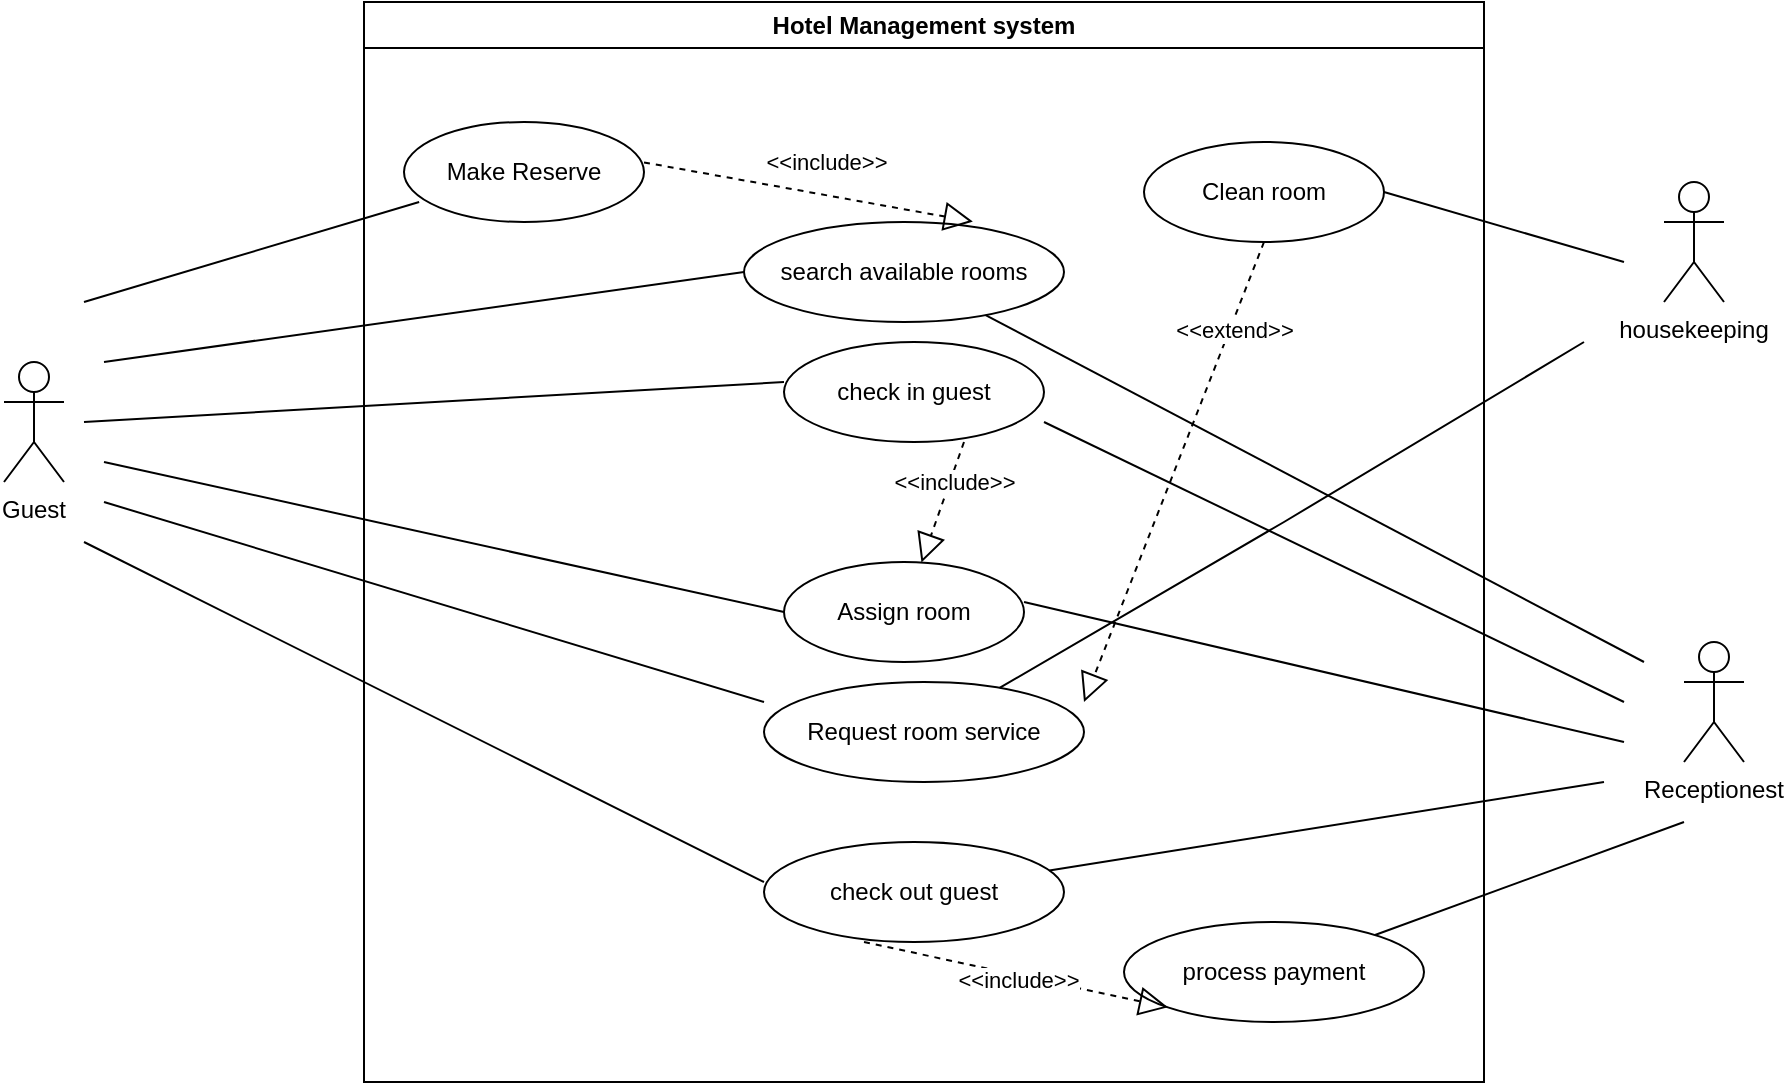 <mxfile version="26.2.2">
  <diagram name="Page-1" id="CNp61uJX14GoNxj4YRVg">
    <mxGraphModel dx="1044" dy="634" grid="1" gridSize="10" guides="1" tooltips="1" connect="1" arrows="1" fold="1" page="1" pageScale="1" pageWidth="1100" pageHeight="850" math="0" shadow="0">
      <root>
        <mxCell id="0" />
        <mxCell id="1" parent="0" />
        <mxCell id="5Kv6CdT8zGYww7tFs8e1-1" value="Hotel Management system" style="swimlane;whiteSpace=wrap;html=1;" parent="1" vertex="1">
          <mxGeometry x="200" y="40" width="560" height="540" as="geometry" />
        </mxCell>
        <mxCell id="5Kv6CdT8zGYww7tFs8e1-2" value="Make Reserve" style="ellipse;whiteSpace=wrap;html=1;" parent="5Kv6CdT8zGYww7tFs8e1-1" vertex="1">
          <mxGeometry x="20" y="60" width="120" height="50" as="geometry" />
        </mxCell>
        <mxCell id="5Kv6CdT8zGYww7tFs8e1-3" value="search available rooms" style="ellipse;whiteSpace=wrap;html=1;" parent="5Kv6CdT8zGYww7tFs8e1-1" vertex="1">
          <mxGeometry x="190" y="110" width="160" height="50" as="geometry" />
        </mxCell>
        <mxCell id="5Kv6CdT8zGYww7tFs8e1-4" value="check in guest" style="ellipse;whiteSpace=wrap;html=1;" parent="5Kv6CdT8zGYww7tFs8e1-1" vertex="1">
          <mxGeometry x="210" y="170" width="130" height="50" as="geometry" />
        </mxCell>
        <mxCell id="5Kv6CdT8zGYww7tFs8e1-5" value="Assign room" style="ellipse;whiteSpace=wrap;html=1;" parent="5Kv6CdT8zGYww7tFs8e1-1" vertex="1">
          <mxGeometry x="210" y="280" width="120" height="50" as="geometry" />
        </mxCell>
        <mxCell id="5Kv6CdT8zGYww7tFs8e1-6" value="Request room service" style="ellipse;whiteSpace=wrap;html=1;" parent="5Kv6CdT8zGYww7tFs8e1-1" vertex="1">
          <mxGeometry x="200" y="340" width="160" height="50" as="geometry" />
        </mxCell>
        <mxCell id="5Kv6CdT8zGYww7tFs8e1-7" value="check out guest" style="ellipse;whiteSpace=wrap;html=1;" parent="5Kv6CdT8zGYww7tFs8e1-1" vertex="1">
          <mxGeometry x="200" y="420" width="150" height="50" as="geometry" />
        </mxCell>
        <mxCell id="5Kv6CdT8zGYww7tFs8e1-8" value="process payment" style="ellipse;whiteSpace=wrap;html=1;" parent="5Kv6CdT8zGYww7tFs8e1-1" vertex="1">
          <mxGeometry x="380" y="460" width="150" height="50" as="geometry" />
        </mxCell>
        <mxCell id="5Kv6CdT8zGYww7tFs8e1-9" value="Clean room" style="ellipse;whiteSpace=wrap;html=1;" parent="5Kv6CdT8zGYww7tFs8e1-1" vertex="1">
          <mxGeometry x="390" y="70" width="120" height="50" as="geometry" />
        </mxCell>
        <mxCell id="5Kv6CdT8zGYww7tFs8e1-14" value="" style="endArrow=none;html=1;rounded=0;entryX=0;entryY=0.5;entryDx=0;entryDy=0;" parent="5Kv6CdT8zGYww7tFs8e1-1" target="5Kv6CdT8zGYww7tFs8e1-3" edge="1">
          <mxGeometry width="50" height="50" relative="1" as="geometry">
            <mxPoint x="-130" y="180" as="sourcePoint" />
            <mxPoint x="160" y="130" as="targetPoint" />
          </mxGeometry>
        </mxCell>
        <mxCell id="5Kv6CdT8zGYww7tFs8e1-15" value="" style="endArrow=none;html=1;rounded=0;" parent="5Kv6CdT8zGYww7tFs8e1-1" edge="1">
          <mxGeometry width="50" height="50" relative="1" as="geometry">
            <mxPoint x="-140" y="210" as="sourcePoint" />
            <mxPoint x="210" y="190" as="targetPoint" />
          </mxGeometry>
        </mxCell>
        <mxCell id="5Kv6CdT8zGYww7tFs8e1-16" value="" style="endArrow=none;html=1;rounded=0;entryX=0;entryY=0.5;entryDx=0;entryDy=0;" parent="5Kv6CdT8zGYww7tFs8e1-1" target="5Kv6CdT8zGYww7tFs8e1-5" edge="1">
          <mxGeometry width="50" height="50" relative="1" as="geometry">
            <mxPoint x="-130" y="230" as="sourcePoint" />
            <mxPoint x="210" y="270" as="targetPoint" />
          </mxGeometry>
        </mxCell>
        <mxCell id="5Kv6CdT8zGYww7tFs8e1-17" value="" style="endArrow=none;html=1;rounded=0;" parent="5Kv6CdT8zGYww7tFs8e1-1" edge="1">
          <mxGeometry width="50" height="50" relative="1" as="geometry">
            <mxPoint x="-130" y="250" as="sourcePoint" />
            <mxPoint x="200" y="350" as="targetPoint" />
          </mxGeometry>
        </mxCell>
        <mxCell id="5Kv6CdT8zGYww7tFs8e1-18" value="" style="endArrow=none;html=1;rounded=0;" parent="5Kv6CdT8zGYww7tFs8e1-1" edge="1">
          <mxGeometry width="50" height="50" relative="1" as="geometry">
            <mxPoint x="-140" y="270" as="sourcePoint" />
            <mxPoint x="200" y="440" as="targetPoint" />
          </mxGeometry>
        </mxCell>
        <mxCell id="5Kv6CdT8zGYww7tFs8e1-21" value="" style="endArrow=none;html=1;rounded=0;" parent="5Kv6CdT8zGYww7tFs8e1-1" source="5Kv6CdT8zGYww7tFs8e1-3" edge="1">
          <mxGeometry width="50" height="50" relative="1" as="geometry">
            <mxPoint x="540" y="440" as="sourcePoint" />
            <mxPoint x="640" y="330" as="targetPoint" />
          </mxGeometry>
        </mxCell>
        <mxCell id="5Kv6CdT8zGYww7tFs8e1-22" value="" style="endArrow=none;html=1;rounded=0;" parent="5Kv6CdT8zGYww7tFs8e1-1" edge="1">
          <mxGeometry width="50" height="50" relative="1" as="geometry">
            <mxPoint x="630" y="350" as="sourcePoint" />
            <mxPoint x="340" y="210" as="targetPoint" />
          </mxGeometry>
        </mxCell>
        <mxCell id="5Kv6CdT8zGYww7tFs8e1-28" value="" style="endArrow=block;dashed=1;endFill=0;endSize=12;html=1;rounded=0;entryX=0.715;entryY=-0.008;entryDx=0;entryDy=0;entryPerimeter=0;" parent="5Kv6CdT8zGYww7tFs8e1-1" edge="1">
          <mxGeometry width="160" relative="1" as="geometry">
            <mxPoint x="140" y="80.2" as="sourcePoint" />
            <mxPoint x="304.4" y="109.8" as="targetPoint" />
          </mxGeometry>
        </mxCell>
        <mxCell id="5Kv6CdT8zGYww7tFs8e1-30" value="&amp;lt;&amp;lt;include&amp;gt;&amp;gt;" style="edgeLabel;html=1;align=center;verticalAlign=middle;resizable=0;points=[];" parent="5Kv6CdT8zGYww7tFs8e1-28" vertex="1" connectable="0">
          <mxGeometry x="-0.049" y="-8" relative="1" as="geometry">
            <mxPoint x="14" y="-22" as="offset" />
          </mxGeometry>
        </mxCell>
        <mxCell id="5Kv6CdT8zGYww7tFs8e1-31" value="" style="endArrow=block;dashed=1;endFill=0;endSize=12;html=1;rounded=0;" parent="5Kv6CdT8zGYww7tFs8e1-1" target="5Kv6CdT8zGYww7tFs8e1-5" edge="1">
          <mxGeometry width="160" relative="1" as="geometry">
            <mxPoint x="300" y="220" as="sourcePoint" />
            <mxPoint x="460" y="220" as="targetPoint" />
          </mxGeometry>
        </mxCell>
        <mxCell id="5Kv6CdT8zGYww7tFs8e1-32" value="&amp;lt;&amp;lt;include&amp;gt;&amp;gt;" style="edgeLabel;html=1;align=center;verticalAlign=middle;resizable=0;points=[];" parent="5Kv6CdT8zGYww7tFs8e1-31" vertex="1" connectable="0">
          <mxGeometry x="-0.361" y="2" relative="1" as="geometry">
            <mxPoint as="offset" />
          </mxGeometry>
        </mxCell>
        <mxCell id="5Kv6CdT8zGYww7tFs8e1-33" value="" style="endArrow=block;dashed=1;endFill=0;endSize=12;html=1;rounded=0;entryX=0;entryY=1;entryDx=0;entryDy=0;" parent="5Kv6CdT8zGYww7tFs8e1-1" target="5Kv6CdT8zGYww7tFs8e1-8" edge="1">
          <mxGeometry width="160" relative="1" as="geometry">
            <mxPoint x="250" y="470" as="sourcePoint" />
            <mxPoint x="400" y="470" as="targetPoint" />
          </mxGeometry>
        </mxCell>
        <mxCell id="5Kv6CdT8zGYww7tFs8e1-34" value="&amp;lt;&amp;lt;include&amp;gt;&amp;gt;" style="edgeLabel;html=1;align=center;verticalAlign=middle;resizable=0;points=[];" parent="5Kv6CdT8zGYww7tFs8e1-33" vertex="1" connectable="0">
          <mxGeometry x="0.017" y="-2" relative="1" as="geometry">
            <mxPoint as="offset" />
          </mxGeometry>
        </mxCell>
        <mxCell id="5Kv6CdT8zGYww7tFs8e1-35" value="" style="endArrow=block;dashed=1;endFill=0;endSize=12;html=1;rounded=0;" parent="5Kv6CdT8zGYww7tFs8e1-1" edge="1">
          <mxGeometry width="160" relative="1" as="geometry">
            <mxPoint x="450" y="120" as="sourcePoint" />
            <mxPoint x="360" y="350" as="targetPoint" />
          </mxGeometry>
        </mxCell>
        <mxCell id="5Kv6CdT8zGYww7tFs8e1-36" value="&amp;lt;&amp;lt;extend&amp;gt;&amp;gt;" style="edgeLabel;html=1;align=center;verticalAlign=middle;resizable=0;points=[];" parent="5Kv6CdT8zGYww7tFs8e1-35" vertex="1" connectable="0">
          <mxGeometry x="-0.632" y="1" relative="1" as="geometry">
            <mxPoint y="1" as="offset" />
          </mxGeometry>
        </mxCell>
        <mxCell id="5Kv6CdT8zGYww7tFs8e1-10" value="Guest" style="shape=umlActor;verticalLabelPosition=bottom;verticalAlign=top;" parent="1" vertex="1">
          <mxGeometry x="20" y="220" width="30" height="60" as="geometry" />
        </mxCell>
        <mxCell id="5Kv6CdT8zGYww7tFs8e1-11" value="housekeeping" style="shape=umlActor;verticalLabelPosition=bottom;verticalAlign=top;" parent="1" vertex="1">
          <mxGeometry x="850" y="130" width="30" height="60" as="geometry" />
        </mxCell>
        <mxCell id="5Kv6CdT8zGYww7tFs8e1-12" value="Receptionest" style="shape=umlActor;verticalLabelPosition=bottom;verticalAlign=top;" parent="1" vertex="1">
          <mxGeometry x="860" y="360" width="30" height="60" as="geometry" />
        </mxCell>
        <mxCell id="5Kv6CdT8zGYww7tFs8e1-13" value="" style="endArrow=none;html=1;rounded=0;entryX=0;entryY=1;entryDx=0;entryDy=0;" parent="1" edge="1">
          <mxGeometry width="50" height="50" relative="1" as="geometry">
            <mxPoint x="60" y="190" as="sourcePoint" />
            <mxPoint x="227.574" y="139.998" as="targetPoint" />
          </mxGeometry>
        </mxCell>
        <mxCell id="5Kv6CdT8zGYww7tFs8e1-19" value="" style="endArrow=none;html=1;rounded=0;exitX=1;exitY=0.5;exitDx=0;exitDy=0;" parent="1" source="5Kv6CdT8zGYww7tFs8e1-9" edge="1">
          <mxGeometry width="50" height="50" relative="1" as="geometry">
            <mxPoint x="780" y="220" as="sourcePoint" />
            <mxPoint x="830" y="170" as="targetPoint" />
          </mxGeometry>
        </mxCell>
        <mxCell id="5Kv6CdT8zGYww7tFs8e1-20" value="" style="endArrow=none;html=1;rounded=0;" parent="1" source="5Kv6CdT8zGYww7tFs8e1-6" edge="1">
          <mxGeometry width="50" height="50" relative="1" as="geometry">
            <mxPoint x="450" y="350" as="sourcePoint" />
            <mxPoint x="810" y="210" as="targetPoint" />
            <Array as="points">
              <mxPoint x="660" y="300" />
            </Array>
          </mxGeometry>
        </mxCell>
        <mxCell id="5Kv6CdT8zGYww7tFs8e1-23" value="" style="endArrow=none;html=1;rounded=0;" parent="1" edge="1">
          <mxGeometry width="50" height="50" relative="1" as="geometry">
            <mxPoint x="530" y="340" as="sourcePoint" />
            <mxPoint x="830" y="410" as="targetPoint" />
          </mxGeometry>
        </mxCell>
        <mxCell id="5Kv6CdT8zGYww7tFs8e1-24" value="" style="endArrow=none;html=1;rounded=0;" parent="1" source="5Kv6CdT8zGYww7tFs8e1-7" edge="1">
          <mxGeometry width="50" height="50" relative="1" as="geometry">
            <mxPoint x="770" y="480" as="sourcePoint" />
            <mxPoint x="820" y="430" as="targetPoint" />
          </mxGeometry>
        </mxCell>
        <mxCell id="5Kv6CdT8zGYww7tFs8e1-25" value="" style="endArrow=none;html=1;rounded=0;" parent="1" source="5Kv6CdT8zGYww7tFs8e1-8" edge="1">
          <mxGeometry width="50" height="50" relative="1" as="geometry">
            <mxPoint x="790" y="510" as="sourcePoint" />
            <mxPoint x="860" y="450" as="targetPoint" />
          </mxGeometry>
        </mxCell>
      </root>
    </mxGraphModel>
  </diagram>
</mxfile>
